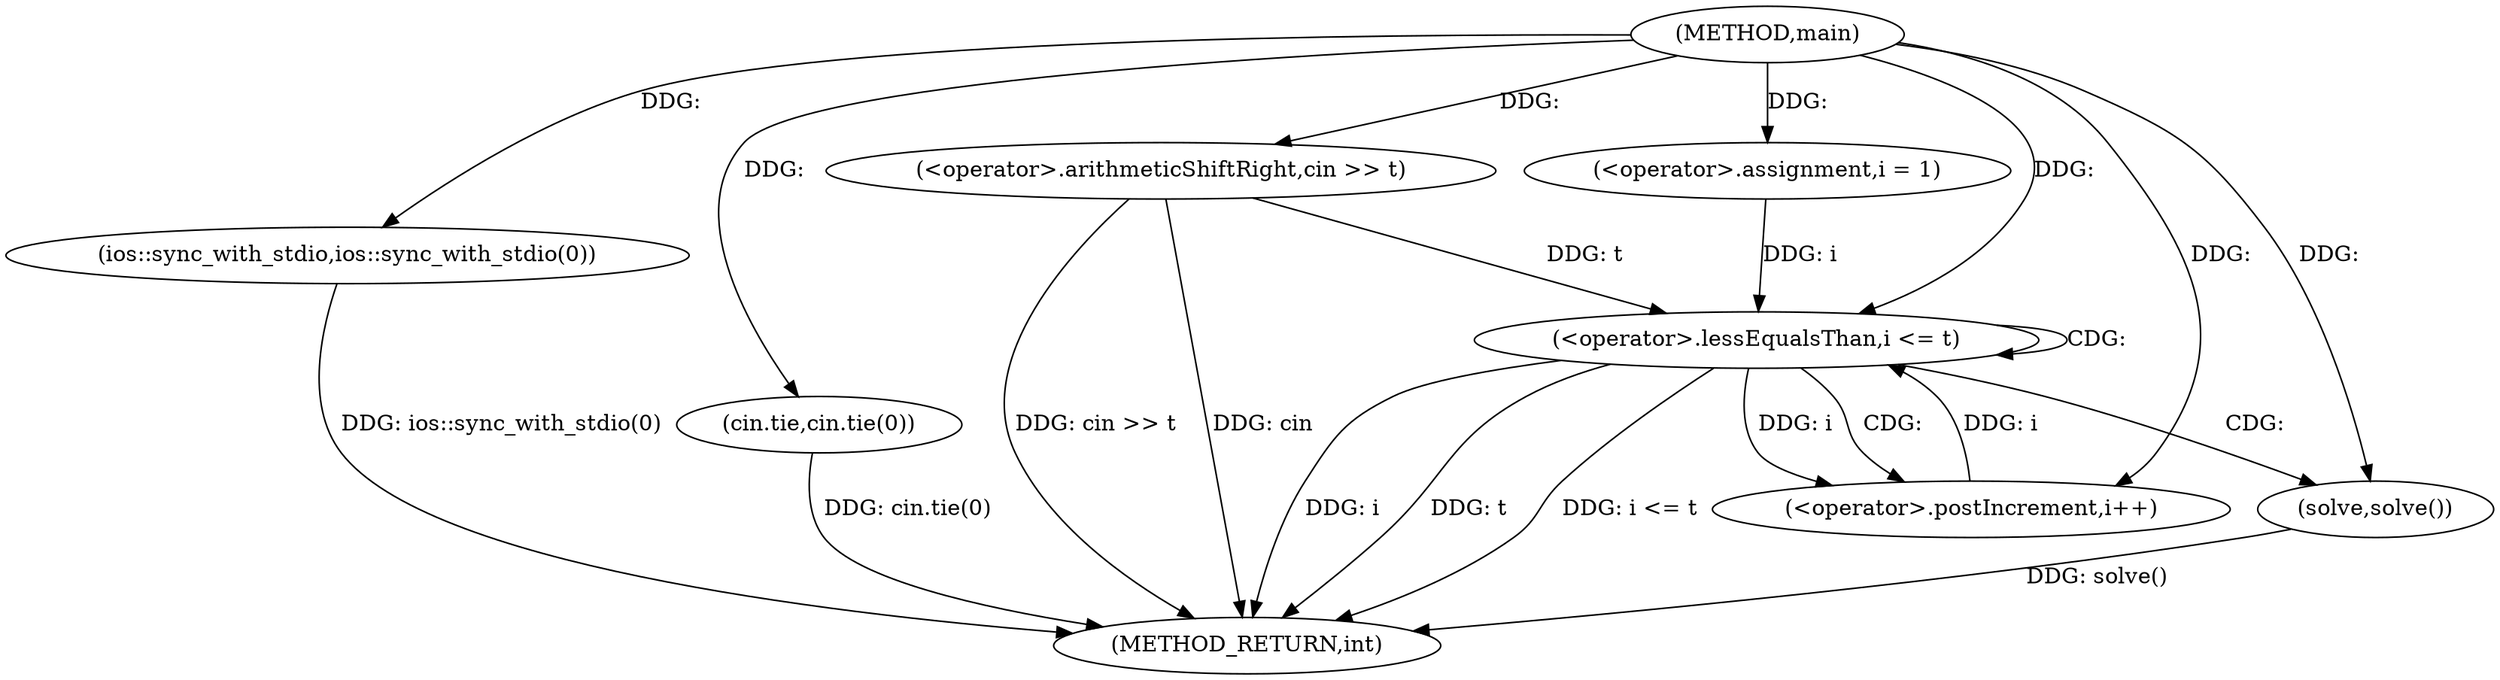 digraph "main" {  
"1000281" [label = "(METHOD,main)" ]
"1000302" [label = "(METHOD_RETURN,int)" ]
"1000283" [label = "(ios::sync_with_stdio,ios::sync_with_stdio(0))" ]
"1000285" [label = "(cin.tie,cin.tie(0))" ]
"1000288" [label = "(<operator>.arithmeticShiftRight,cin >> t)" ]
"1000293" [label = "(<operator>.assignment,i = 1)" ]
"1000296" [label = "(<operator>.lessEqualsThan,i <= t)" ]
"1000299" [label = "(<operator>.postIncrement,i++)" ]
"1000301" [label = "(solve,solve())" ]
  "1000283" -> "1000302"  [ label = "DDG: ios::sync_with_stdio(0)"] 
  "1000285" -> "1000302"  [ label = "DDG: cin.tie(0)"] 
  "1000288" -> "1000302"  [ label = "DDG: cin >> t"] 
  "1000296" -> "1000302"  [ label = "DDG: i"] 
  "1000296" -> "1000302"  [ label = "DDG: t"] 
  "1000296" -> "1000302"  [ label = "DDG: i <= t"] 
  "1000301" -> "1000302"  [ label = "DDG: solve()"] 
  "1000288" -> "1000302"  [ label = "DDG: cin"] 
  "1000281" -> "1000283"  [ label = "DDG: "] 
  "1000281" -> "1000285"  [ label = "DDG: "] 
  "1000281" -> "1000288"  [ label = "DDG: "] 
  "1000281" -> "1000293"  [ label = "DDG: "] 
  "1000281" -> "1000301"  [ label = "DDG: "] 
  "1000293" -> "1000296"  [ label = "DDG: i"] 
  "1000299" -> "1000296"  [ label = "DDG: i"] 
  "1000281" -> "1000296"  [ label = "DDG: "] 
  "1000288" -> "1000296"  [ label = "DDG: t"] 
  "1000296" -> "1000299"  [ label = "DDG: i"] 
  "1000281" -> "1000299"  [ label = "DDG: "] 
  "1000296" -> "1000296"  [ label = "CDG: "] 
  "1000296" -> "1000299"  [ label = "CDG: "] 
  "1000296" -> "1000301"  [ label = "CDG: "] 
}
